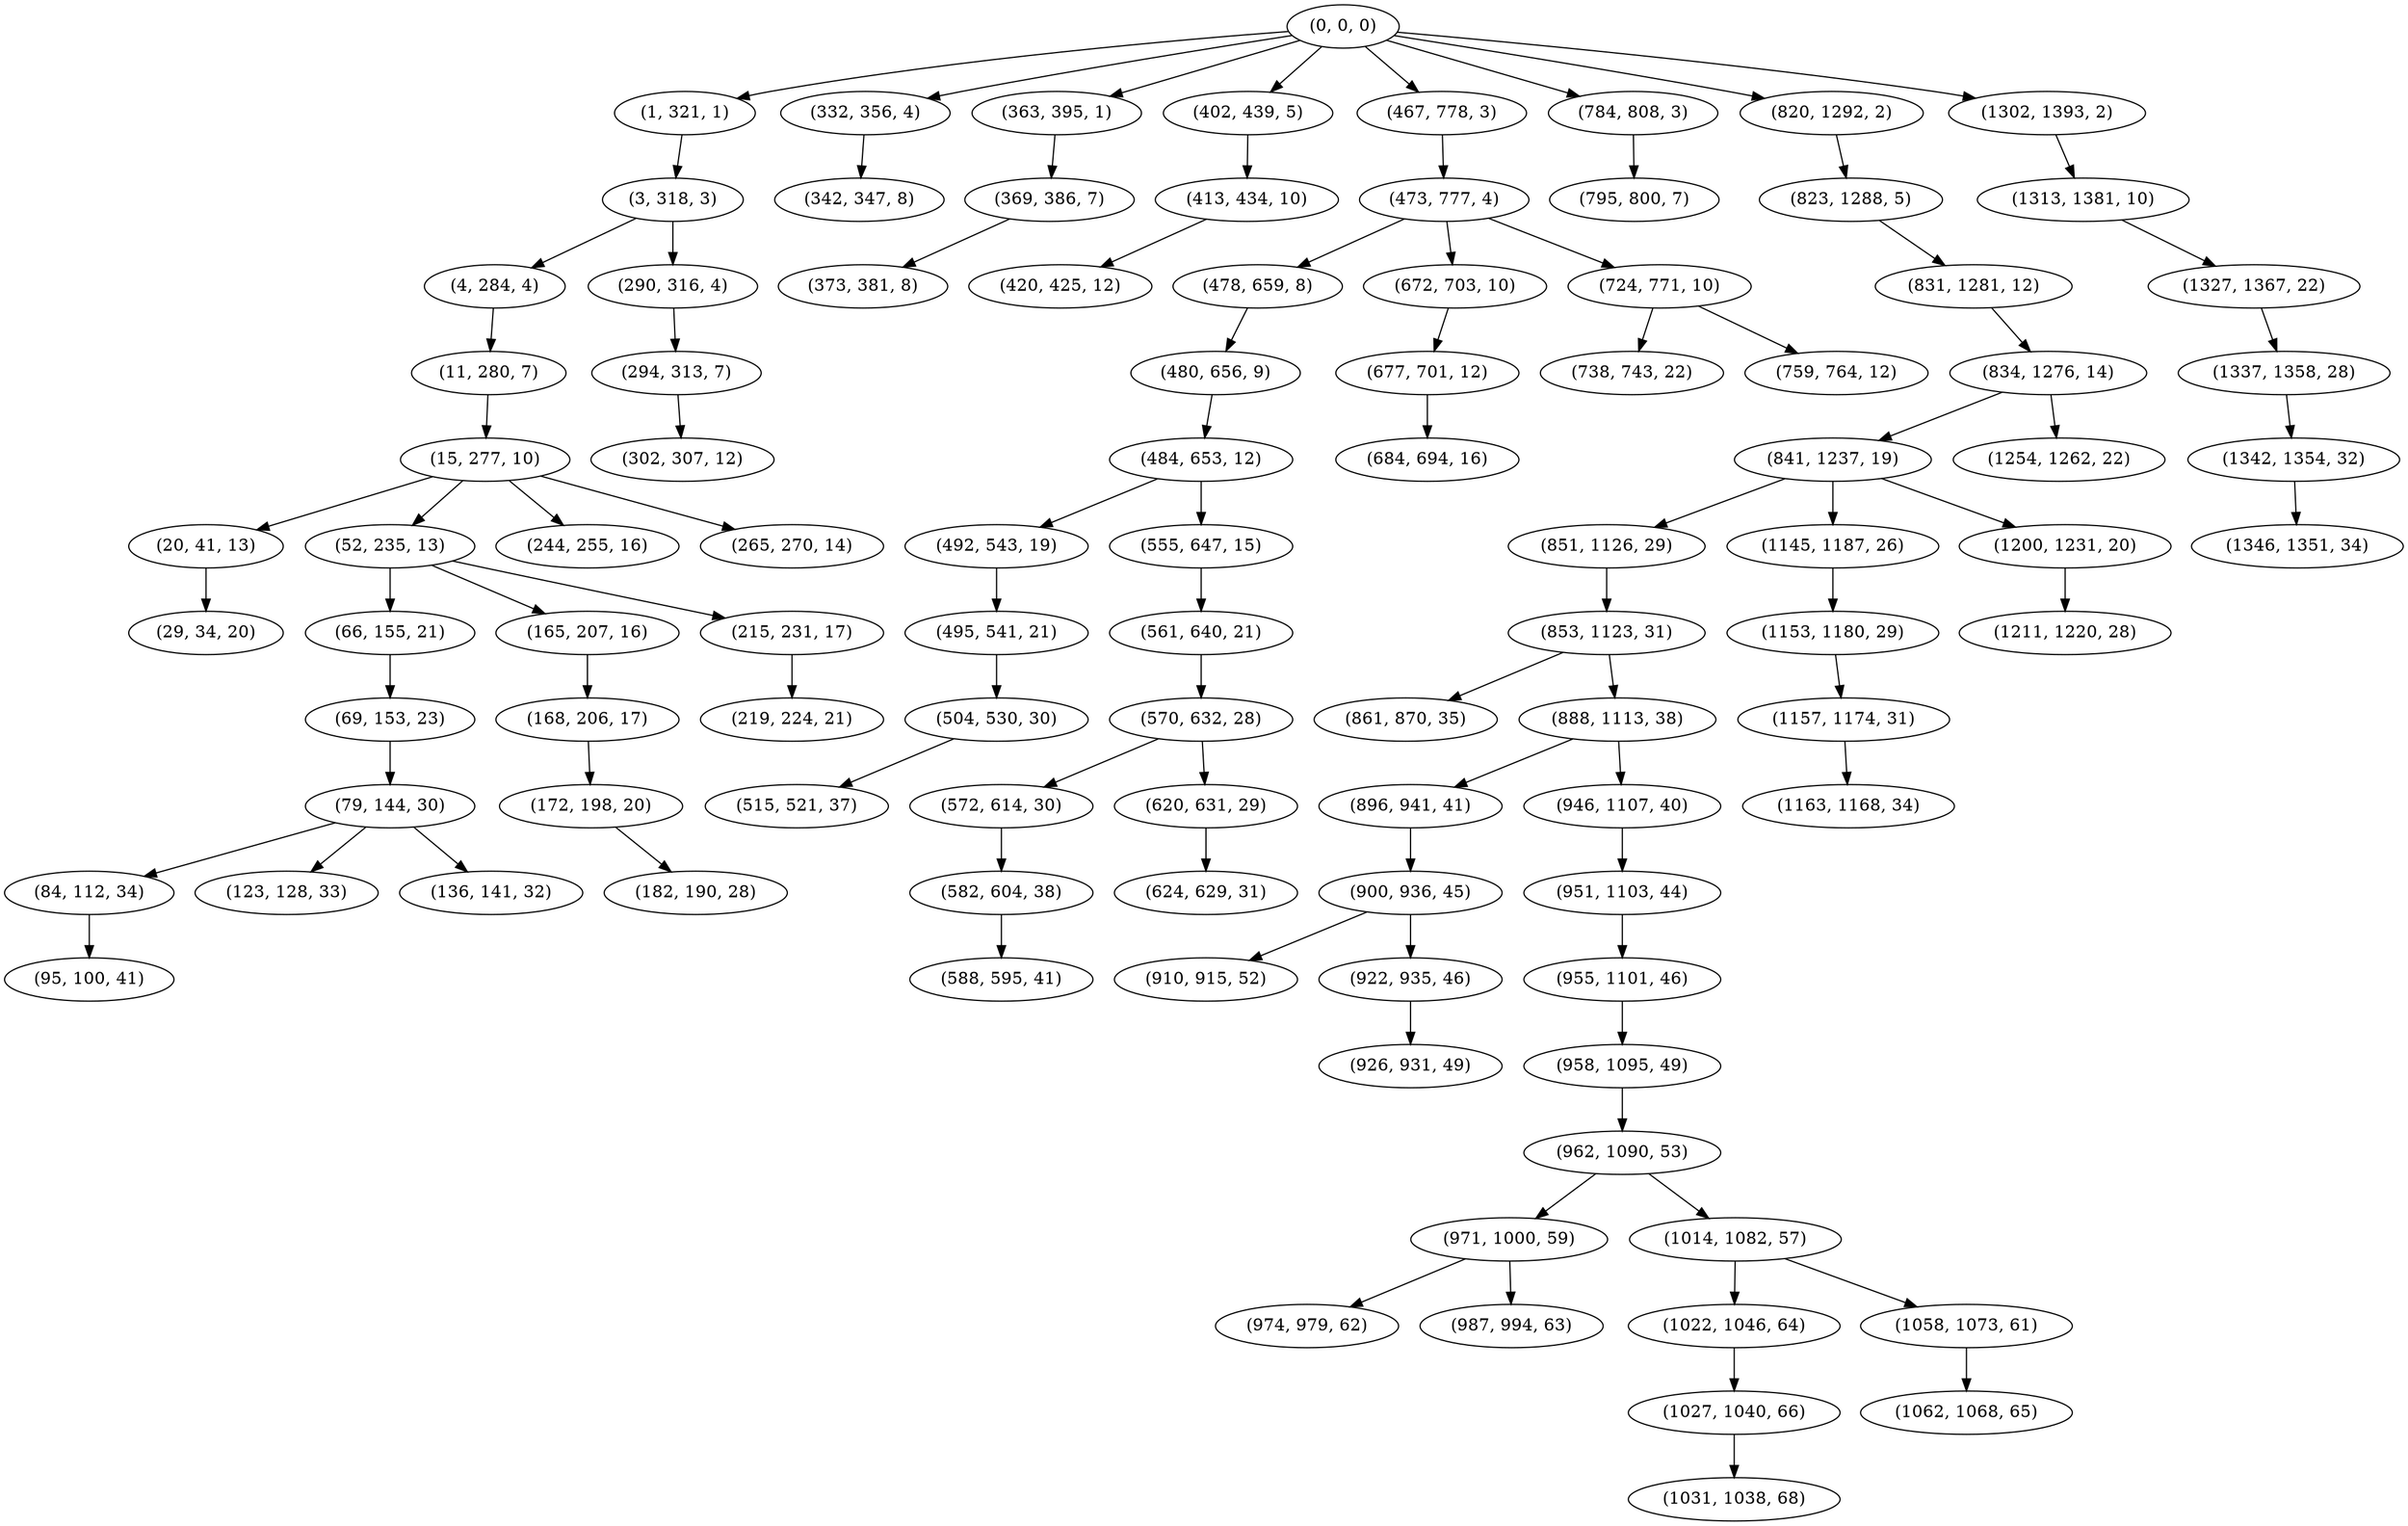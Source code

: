 digraph tree {
    "(0, 0, 0)";
    "(1, 321, 1)";
    "(3, 318, 3)";
    "(4, 284, 4)";
    "(11, 280, 7)";
    "(15, 277, 10)";
    "(20, 41, 13)";
    "(29, 34, 20)";
    "(52, 235, 13)";
    "(66, 155, 21)";
    "(69, 153, 23)";
    "(79, 144, 30)";
    "(84, 112, 34)";
    "(95, 100, 41)";
    "(123, 128, 33)";
    "(136, 141, 32)";
    "(165, 207, 16)";
    "(168, 206, 17)";
    "(172, 198, 20)";
    "(182, 190, 28)";
    "(215, 231, 17)";
    "(219, 224, 21)";
    "(244, 255, 16)";
    "(265, 270, 14)";
    "(290, 316, 4)";
    "(294, 313, 7)";
    "(302, 307, 12)";
    "(332, 356, 4)";
    "(342, 347, 8)";
    "(363, 395, 1)";
    "(369, 386, 7)";
    "(373, 381, 8)";
    "(402, 439, 5)";
    "(413, 434, 10)";
    "(420, 425, 12)";
    "(467, 778, 3)";
    "(473, 777, 4)";
    "(478, 659, 8)";
    "(480, 656, 9)";
    "(484, 653, 12)";
    "(492, 543, 19)";
    "(495, 541, 21)";
    "(504, 530, 30)";
    "(515, 521, 37)";
    "(555, 647, 15)";
    "(561, 640, 21)";
    "(570, 632, 28)";
    "(572, 614, 30)";
    "(582, 604, 38)";
    "(588, 595, 41)";
    "(620, 631, 29)";
    "(624, 629, 31)";
    "(672, 703, 10)";
    "(677, 701, 12)";
    "(684, 694, 16)";
    "(724, 771, 10)";
    "(738, 743, 22)";
    "(759, 764, 12)";
    "(784, 808, 3)";
    "(795, 800, 7)";
    "(820, 1292, 2)";
    "(823, 1288, 5)";
    "(831, 1281, 12)";
    "(834, 1276, 14)";
    "(841, 1237, 19)";
    "(851, 1126, 29)";
    "(853, 1123, 31)";
    "(861, 870, 35)";
    "(888, 1113, 38)";
    "(896, 941, 41)";
    "(900, 936, 45)";
    "(910, 915, 52)";
    "(922, 935, 46)";
    "(926, 931, 49)";
    "(946, 1107, 40)";
    "(951, 1103, 44)";
    "(955, 1101, 46)";
    "(958, 1095, 49)";
    "(962, 1090, 53)";
    "(971, 1000, 59)";
    "(974, 979, 62)";
    "(987, 994, 63)";
    "(1014, 1082, 57)";
    "(1022, 1046, 64)";
    "(1027, 1040, 66)";
    "(1031, 1038, 68)";
    "(1058, 1073, 61)";
    "(1062, 1068, 65)";
    "(1145, 1187, 26)";
    "(1153, 1180, 29)";
    "(1157, 1174, 31)";
    "(1163, 1168, 34)";
    "(1200, 1231, 20)";
    "(1211, 1220, 28)";
    "(1254, 1262, 22)";
    "(1302, 1393, 2)";
    "(1313, 1381, 10)";
    "(1327, 1367, 22)";
    "(1337, 1358, 28)";
    "(1342, 1354, 32)";
    "(1346, 1351, 34)";
    "(0, 0, 0)" -> "(1, 321, 1)";
    "(0, 0, 0)" -> "(332, 356, 4)";
    "(0, 0, 0)" -> "(363, 395, 1)";
    "(0, 0, 0)" -> "(402, 439, 5)";
    "(0, 0, 0)" -> "(467, 778, 3)";
    "(0, 0, 0)" -> "(784, 808, 3)";
    "(0, 0, 0)" -> "(820, 1292, 2)";
    "(0, 0, 0)" -> "(1302, 1393, 2)";
    "(1, 321, 1)" -> "(3, 318, 3)";
    "(3, 318, 3)" -> "(4, 284, 4)";
    "(3, 318, 3)" -> "(290, 316, 4)";
    "(4, 284, 4)" -> "(11, 280, 7)";
    "(11, 280, 7)" -> "(15, 277, 10)";
    "(15, 277, 10)" -> "(20, 41, 13)";
    "(15, 277, 10)" -> "(52, 235, 13)";
    "(15, 277, 10)" -> "(244, 255, 16)";
    "(15, 277, 10)" -> "(265, 270, 14)";
    "(20, 41, 13)" -> "(29, 34, 20)";
    "(52, 235, 13)" -> "(66, 155, 21)";
    "(52, 235, 13)" -> "(165, 207, 16)";
    "(52, 235, 13)" -> "(215, 231, 17)";
    "(66, 155, 21)" -> "(69, 153, 23)";
    "(69, 153, 23)" -> "(79, 144, 30)";
    "(79, 144, 30)" -> "(84, 112, 34)";
    "(79, 144, 30)" -> "(123, 128, 33)";
    "(79, 144, 30)" -> "(136, 141, 32)";
    "(84, 112, 34)" -> "(95, 100, 41)";
    "(165, 207, 16)" -> "(168, 206, 17)";
    "(168, 206, 17)" -> "(172, 198, 20)";
    "(172, 198, 20)" -> "(182, 190, 28)";
    "(215, 231, 17)" -> "(219, 224, 21)";
    "(290, 316, 4)" -> "(294, 313, 7)";
    "(294, 313, 7)" -> "(302, 307, 12)";
    "(332, 356, 4)" -> "(342, 347, 8)";
    "(363, 395, 1)" -> "(369, 386, 7)";
    "(369, 386, 7)" -> "(373, 381, 8)";
    "(402, 439, 5)" -> "(413, 434, 10)";
    "(413, 434, 10)" -> "(420, 425, 12)";
    "(467, 778, 3)" -> "(473, 777, 4)";
    "(473, 777, 4)" -> "(478, 659, 8)";
    "(473, 777, 4)" -> "(672, 703, 10)";
    "(473, 777, 4)" -> "(724, 771, 10)";
    "(478, 659, 8)" -> "(480, 656, 9)";
    "(480, 656, 9)" -> "(484, 653, 12)";
    "(484, 653, 12)" -> "(492, 543, 19)";
    "(484, 653, 12)" -> "(555, 647, 15)";
    "(492, 543, 19)" -> "(495, 541, 21)";
    "(495, 541, 21)" -> "(504, 530, 30)";
    "(504, 530, 30)" -> "(515, 521, 37)";
    "(555, 647, 15)" -> "(561, 640, 21)";
    "(561, 640, 21)" -> "(570, 632, 28)";
    "(570, 632, 28)" -> "(572, 614, 30)";
    "(570, 632, 28)" -> "(620, 631, 29)";
    "(572, 614, 30)" -> "(582, 604, 38)";
    "(582, 604, 38)" -> "(588, 595, 41)";
    "(620, 631, 29)" -> "(624, 629, 31)";
    "(672, 703, 10)" -> "(677, 701, 12)";
    "(677, 701, 12)" -> "(684, 694, 16)";
    "(724, 771, 10)" -> "(738, 743, 22)";
    "(724, 771, 10)" -> "(759, 764, 12)";
    "(784, 808, 3)" -> "(795, 800, 7)";
    "(820, 1292, 2)" -> "(823, 1288, 5)";
    "(823, 1288, 5)" -> "(831, 1281, 12)";
    "(831, 1281, 12)" -> "(834, 1276, 14)";
    "(834, 1276, 14)" -> "(841, 1237, 19)";
    "(834, 1276, 14)" -> "(1254, 1262, 22)";
    "(841, 1237, 19)" -> "(851, 1126, 29)";
    "(841, 1237, 19)" -> "(1145, 1187, 26)";
    "(841, 1237, 19)" -> "(1200, 1231, 20)";
    "(851, 1126, 29)" -> "(853, 1123, 31)";
    "(853, 1123, 31)" -> "(861, 870, 35)";
    "(853, 1123, 31)" -> "(888, 1113, 38)";
    "(888, 1113, 38)" -> "(896, 941, 41)";
    "(888, 1113, 38)" -> "(946, 1107, 40)";
    "(896, 941, 41)" -> "(900, 936, 45)";
    "(900, 936, 45)" -> "(910, 915, 52)";
    "(900, 936, 45)" -> "(922, 935, 46)";
    "(922, 935, 46)" -> "(926, 931, 49)";
    "(946, 1107, 40)" -> "(951, 1103, 44)";
    "(951, 1103, 44)" -> "(955, 1101, 46)";
    "(955, 1101, 46)" -> "(958, 1095, 49)";
    "(958, 1095, 49)" -> "(962, 1090, 53)";
    "(962, 1090, 53)" -> "(971, 1000, 59)";
    "(962, 1090, 53)" -> "(1014, 1082, 57)";
    "(971, 1000, 59)" -> "(974, 979, 62)";
    "(971, 1000, 59)" -> "(987, 994, 63)";
    "(1014, 1082, 57)" -> "(1022, 1046, 64)";
    "(1014, 1082, 57)" -> "(1058, 1073, 61)";
    "(1022, 1046, 64)" -> "(1027, 1040, 66)";
    "(1027, 1040, 66)" -> "(1031, 1038, 68)";
    "(1058, 1073, 61)" -> "(1062, 1068, 65)";
    "(1145, 1187, 26)" -> "(1153, 1180, 29)";
    "(1153, 1180, 29)" -> "(1157, 1174, 31)";
    "(1157, 1174, 31)" -> "(1163, 1168, 34)";
    "(1200, 1231, 20)" -> "(1211, 1220, 28)";
    "(1302, 1393, 2)" -> "(1313, 1381, 10)";
    "(1313, 1381, 10)" -> "(1327, 1367, 22)";
    "(1327, 1367, 22)" -> "(1337, 1358, 28)";
    "(1337, 1358, 28)" -> "(1342, 1354, 32)";
    "(1342, 1354, 32)" -> "(1346, 1351, 34)";
}
